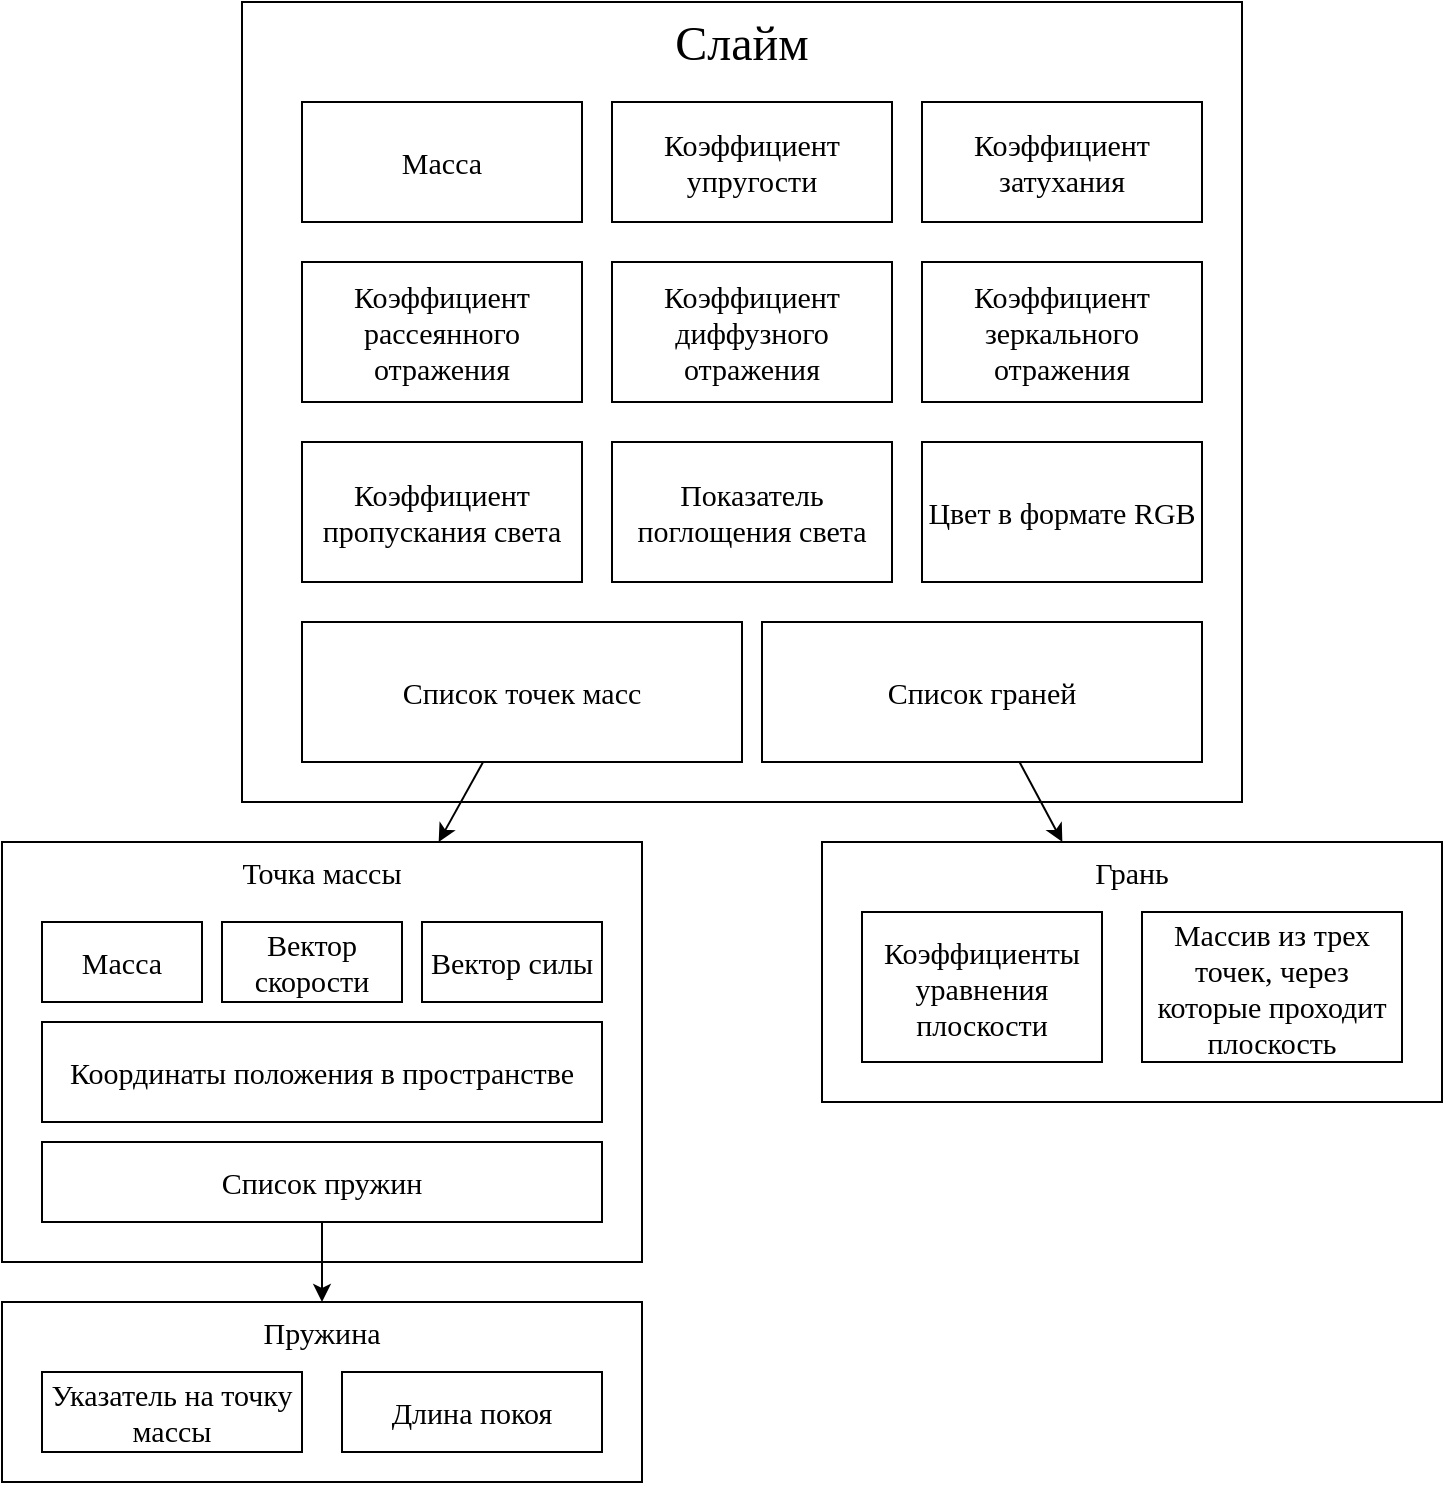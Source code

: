 <mxfile version="20.6.0" type="device"><diagram id="5vUnDkGm6Y9aVpF23imF" name="Page-1"><mxGraphModel dx="1422" dy="738" grid="1" gridSize="10" guides="1" tooltips="1" connect="1" arrows="1" fold="1" page="1" pageScale="1" pageWidth="850" pageHeight="1100" math="0" shadow="0"><root><mxCell id="0"/><mxCell id="1" parent="0"/><mxCell id="6ztQz01nLc2n7_zJX6tJ-2" value="&lt;div align=&quot;left&quot;&gt;&lt;font style=&quot;font-size: 24px;&quot;&gt;Слайм&lt;/font&gt;&lt;/div&gt;" style="rounded=0;whiteSpace=wrap;html=1;align=center;horizontal=1;labelPosition=center;verticalLabelPosition=middle;verticalAlign=top;fontFamily=Times New Roman;" vertex="1" parent="1"><mxGeometry x="170" y="120" width="500" height="400" as="geometry"/></mxCell><mxCell id="6ztQz01nLc2n7_zJX6tJ-5" value="Список точек масс" style="rounded=0;whiteSpace=wrap;html=1;fontSize=15;fontFamily=Times New Roman;" vertex="1" parent="1"><mxGeometry x="200" y="430" width="220" height="70" as="geometry"/></mxCell><mxCell id="6ztQz01nLc2n7_zJX6tJ-7" value="Список граней" style="rounded=0;whiteSpace=wrap;html=1;fontSize=15;fontFamily=Times New Roman;" vertex="1" parent="1"><mxGeometry x="430" y="430" width="220" height="70" as="geometry"/></mxCell><mxCell id="6ztQz01nLc2n7_zJX6tJ-8" value="&lt;div&gt;Точка массы&lt;/div&gt;" style="rounded=0;whiteSpace=wrap;html=1;fontFamily=Times New Roman;fontSize=15;verticalAlign=top;fontStyle=0" vertex="1" parent="1"><mxGeometry x="50" y="540" width="320" height="210" as="geometry"/></mxCell><mxCell id="6ztQz01nLc2n7_zJX6tJ-11" value="" style="endArrow=classic;html=1;rounded=0;fontFamily=Times New Roman;fontSize=15;" edge="1" parent="1" source="6ztQz01nLc2n7_zJX6tJ-5" target="6ztQz01nLc2n7_zJX6tJ-8"><mxGeometry width="50" height="50" relative="1" as="geometry"><mxPoint x="30" y="560" as="sourcePoint"/><mxPoint x="80" y="510" as="targetPoint"/></mxGeometry></mxCell><mxCell id="6ztQz01nLc2n7_zJX6tJ-12" value="Масса" style="rounded=0;whiteSpace=wrap;html=1;fontFamily=Times New Roman;fontSize=15;" vertex="1" parent="1"><mxGeometry x="70" y="580" width="80" height="40" as="geometry"/></mxCell><mxCell id="6ztQz01nLc2n7_zJX6tJ-13" value="&lt;div&gt;Вектор скорости&lt;/div&gt;" style="rounded=0;whiteSpace=wrap;html=1;fontFamily=Times New Roman;fontSize=15;" vertex="1" parent="1"><mxGeometry x="160" y="580" width="90" height="40" as="geometry"/></mxCell><mxCell id="6ztQz01nLc2n7_zJX6tJ-14" value="&lt;div&gt;Вектор силы&lt;/div&gt;" style="rounded=0;whiteSpace=wrap;html=1;fontFamily=Times New Roman;fontSize=15;" vertex="1" parent="1"><mxGeometry x="260" y="580" width="90" height="40" as="geometry"/></mxCell><mxCell id="6ztQz01nLc2n7_zJX6tJ-16" value="&lt;div&gt;Координаты положения в пространстве&lt;/div&gt;" style="rounded=0;whiteSpace=wrap;html=1;fontFamily=Times New Roman;fontSize=15;" vertex="1" parent="1"><mxGeometry x="70" y="630" width="280" height="50" as="geometry"/></mxCell><mxCell id="6ztQz01nLc2n7_zJX6tJ-18" value="Список пружин" style="rounded=0;whiteSpace=wrap;html=1;fontFamily=Times New Roman;fontSize=15;" vertex="1" parent="1"><mxGeometry x="70" y="690" width="280" height="40" as="geometry"/></mxCell><mxCell id="6ztQz01nLc2n7_zJX6tJ-19" value="&lt;div style=&quot;font-size: 15px;&quot;&gt;Пружина&lt;/div&gt;" style="rounded=0;whiteSpace=wrap;html=1;fontFamily=Times New Roman;fontSize=15;verticalAlign=top;" vertex="1" parent="1"><mxGeometry x="50" y="770" width="320" height="90" as="geometry"/></mxCell><mxCell id="6ztQz01nLc2n7_zJX6tJ-20" value="Указатель на точку массы" style="rounded=0;whiteSpace=wrap;html=1;fontFamily=Times New Roman;fontSize=15;" vertex="1" parent="1"><mxGeometry x="70" y="805" width="130" height="40" as="geometry"/></mxCell><mxCell id="6ztQz01nLc2n7_zJX6tJ-21" value="Длина покоя" style="rounded=0;whiteSpace=wrap;html=1;fontFamily=Times New Roman;fontSize=15;" vertex="1" parent="1"><mxGeometry x="220" y="805" width="130" height="40" as="geometry"/></mxCell><mxCell id="6ztQz01nLc2n7_zJX6tJ-22" value="" style="endArrow=classic;html=1;rounded=0;fontFamily=Times New Roman;fontSize=15;" edge="1" parent="1" source="6ztQz01nLc2n7_zJX6tJ-18" target="6ztQz01nLc2n7_zJX6tJ-19"><mxGeometry width="50" height="50" relative="1" as="geometry"><mxPoint x="-50" y="760" as="sourcePoint"/><mxPoint y="710" as="targetPoint"/></mxGeometry></mxCell><mxCell id="6ztQz01nLc2n7_zJX6tJ-23" value="Грань" style="rounded=0;whiteSpace=wrap;html=1;fontFamily=Times New Roman;fontSize=15;verticalAlign=top;fontStyle=0" vertex="1" parent="1"><mxGeometry x="460" y="540" width="310" height="130" as="geometry"/></mxCell><mxCell id="6ztQz01nLc2n7_zJX6tJ-24" value="Коэффициенты уравнения плоскости" style="rounded=0;whiteSpace=wrap;html=1;fontFamily=Times New Roman;fontSize=15;" vertex="1" parent="1"><mxGeometry x="480" y="575" width="120" height="75" as="geometry"/></mxCell><mxCell id="6ztQz01nLc2n7_zJX6tJ-25" value="Массив из трех точек, через которые проходит плоскость" style="rounded=0;whiteSpace=wrap;html=1;fontFamily=Times New Roman;fontSize=15;" vertex="1" parent="1"><mxGeometry x="620" y="575" width="130" height="75" as="geometry"/></mxCell><mxCell id="6ztQz01nLc2n7_zJX6tJ-26" value="" style="endArrow=classic;html=1;rounded=0;fontFamily=Times New Roman;fontSize=15;" edge="1" parent="1" source="6ztQz01nLc2n7_zJX6tJ-7" target="6ztQz01nLc2n7_zJX6tJ-23"><mxGeometry width="50" height="50" relative="1" as="geometry"><mxPoint x="790" y="530" as="sourcePoint"/><mxPoint x="840" y="480" as="targetPoint"/></mxGeometry></mxCell><mxCell id="6ztQz01nLc2n7_zJX6tJ-28" value="&lt;div&gt;Масса&lt;/div&gt;" style="rounded=0;whiteSpace=wrap;html=1;fontFamily=Times New Roman;fontSize=15;" vertex="1" parent="1"><mxGeometry x="200" y="170" width="140" height="60" as="geometry"/></mxCell><mxCell id="6ztQz01nLc2n7_zJX6tJ-29" value="Коэффициент упругости" style="rounded=0;whiteSpace=wrap;html=1;fontFamily=Times New Roman;fontSize=15;" vertex="1" parent="1"><mxGeometry x="355" y="170" width="140" height="60" as="geometry"/></mxCell><mxCell id="6ztQz01nLc2n7_zJX6tJ-30" value="Коэффициент затухания" style="rounded=0;whiteSpace=wrap;html=1;fontFamily=Times New Roman;fontSize=15;" vertex="1" parent="1"><mxGeometry x="510" y="170" width="140" height="60" as="geometry"/></mxCell><mxCell id="6ztQz01nLc2n7_zJX6tJ-31" value="Коэффициент рассеянного отражения" style="rounded=0;whiteSpace=wrap;html=1;fontFamily=Times New Roman;fontSize=15;" vertex="1" parent="1"><mxGeometry x="200" y="250" width="140" height="70" as="geometry"/></mxCell><mxCell id="6ztQz01nLc2n7_zJX6tJ-32" value="Коэффициент диффузного отражения" style="rounded=0;whiteSpace=wrap;html=1;fontFamily=Times New Roman;fontSize=15;" vertex="1" parent="1"><mxGeometry x="355" y="250" width="140" height="70" as="geometry"/></mxCell><mxCell id="6ztQz01nLc2n7_zJX6tJ-33" value="Коэффициент зеркального отражения" style="rounded=0;whiteSpace=wrap;html=1;fontFamily=Times New Roman;fontSize=15;" vertex="1" parent="1"><mxGeometry x="510" y="250" width="140" height="70" as="geometry"/></mxCell><mxCell id="6ztQz01nLc2n7_zJX6tJ-34" value="Коэффициент пропускания света" style="rounded=0;whiteSpace=wrap;html=1;fontFamily=Times New Roman;fontSize=15;" vertex="1" parent="1"><mxGeometry x="200" y="340" width="140" height="70" as="geometry"/></mxCell><mxCell id="6ztQz01nLc2n7_zJX6tJ-35" value="&lt;div&gt;Показатель поглощения света&lt;/div&gt;" style="rounded=0;whiteSpace=wrap;html=1;fontFamily=Times New Roman;fontSize=15;" vertex="1" parent="1"><mxGeometry x="355" y="340" width="140" height="70" as="geometry"/></mxCell><mxCell id="6ztQz01nLc2n7_zJX6tJ-36" value="Цвет в формате RGB" style="rounded=0;whiteSpace=wrap;html=1;fontFamily=Times New Roman;fontSize=15;" vertex="1" parent="1"><mxGeometry x="510" y="340" width="140" height="70" as="geometry"/></mxCell></root></mxGraphModel></diagram></mxfile>